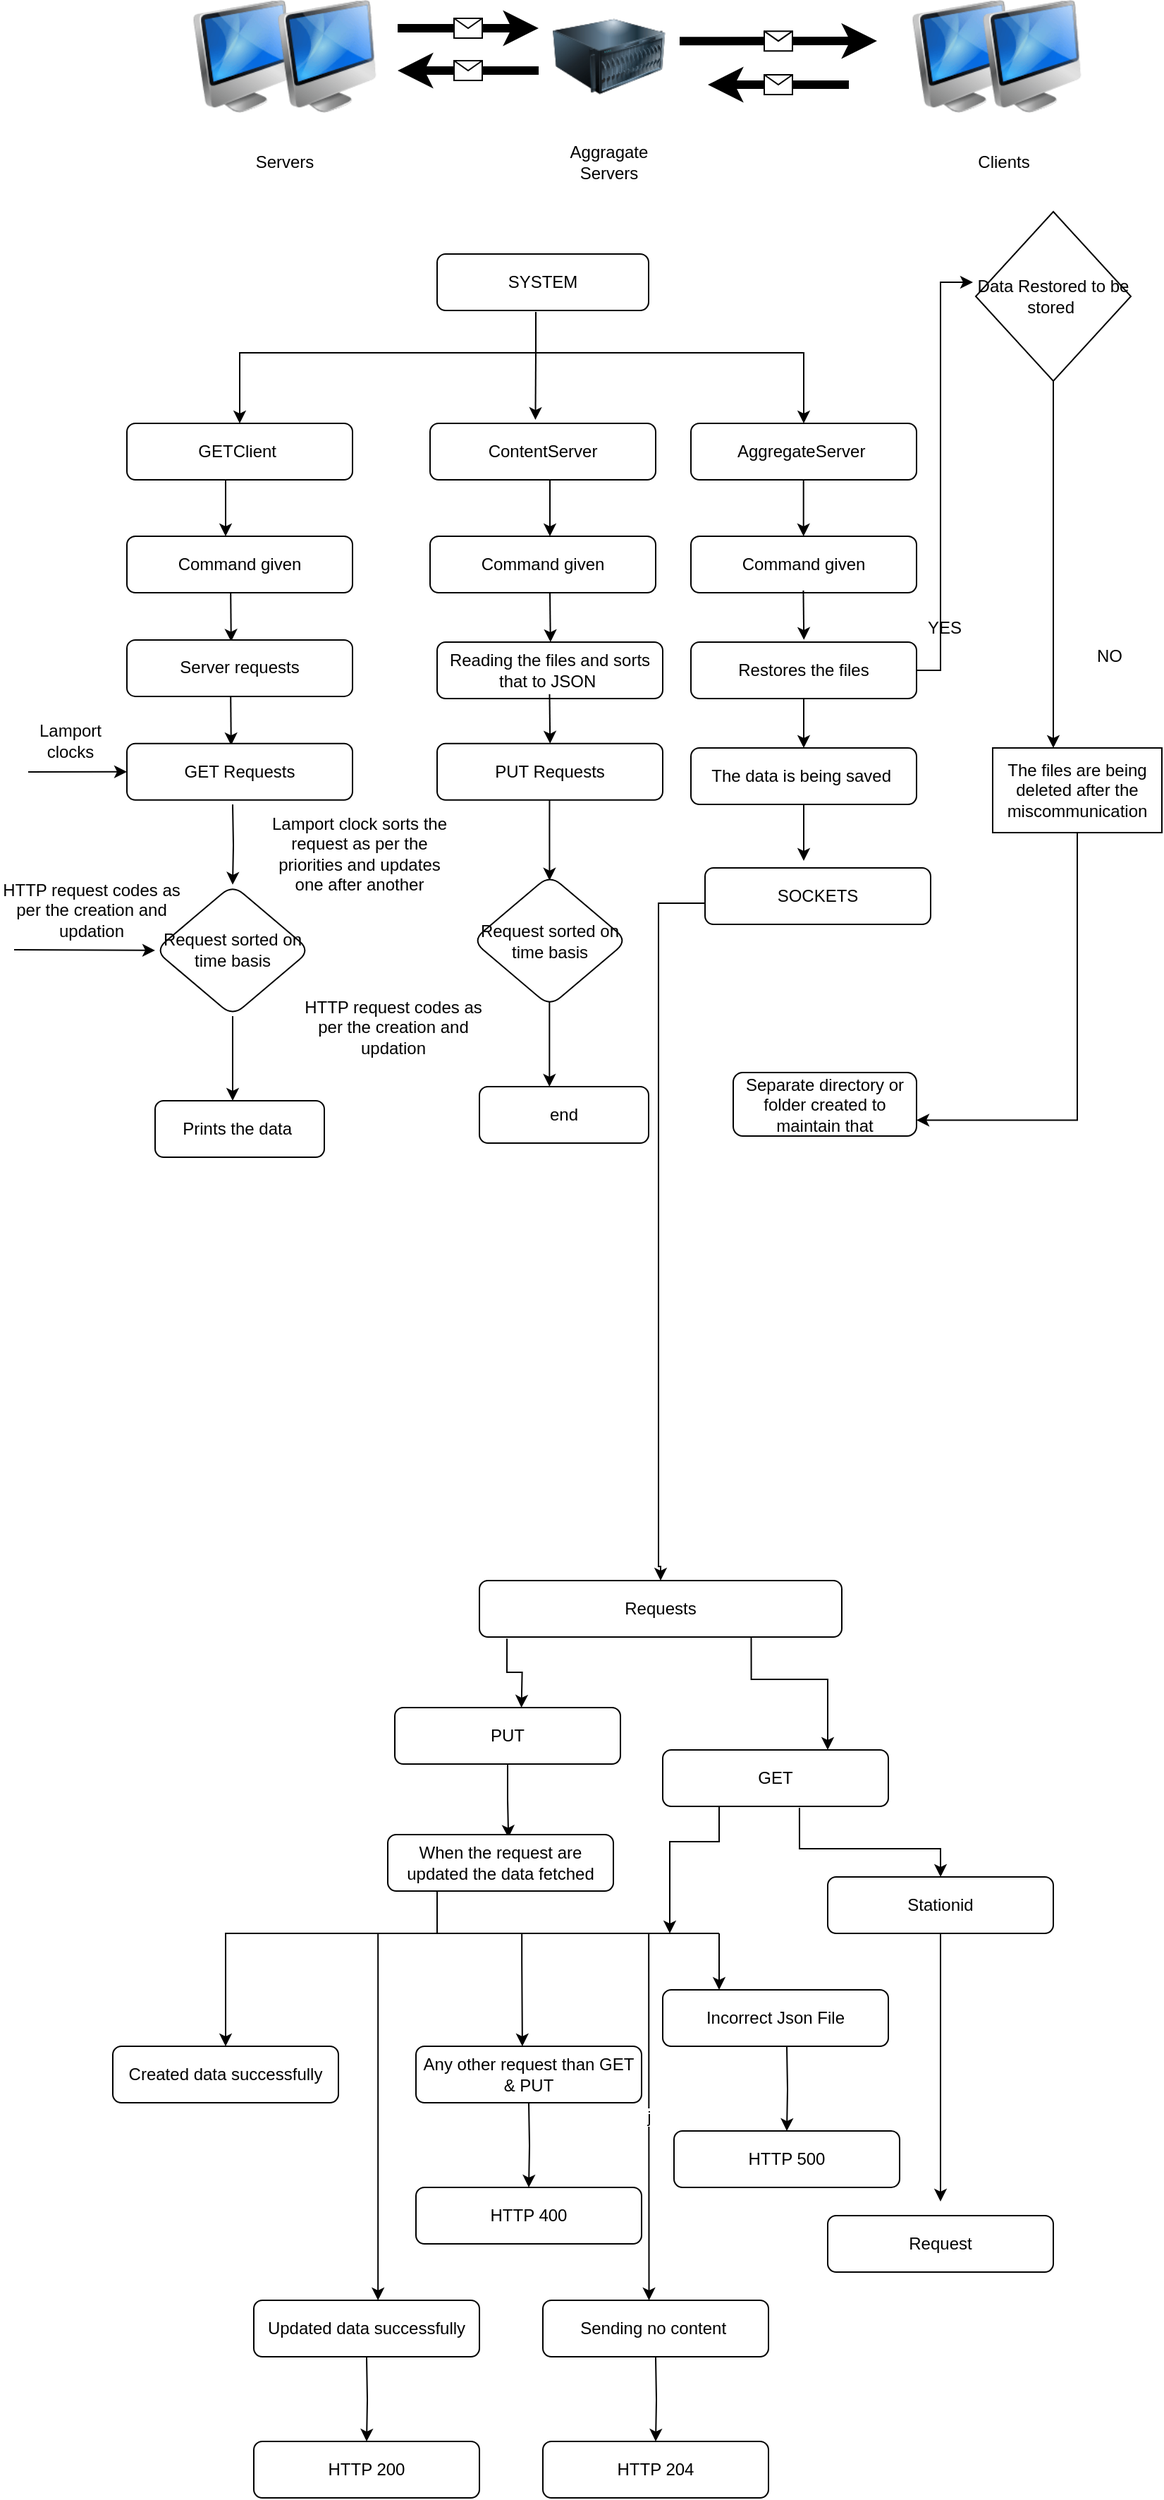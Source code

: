 <mxfile version="24.7.17">
  <diagram name="Page-1" id="UK_JcDmyEjOJuXUvUZtL">
    <mxGraphModel dx="2460" dy="1495" grid="1" gridSize="10" guides="1" tooltips="1" connect="1" arrows="1" fold="1" page="1" pageScale="1" pageWidth="827" pageHeight="1169" math="0" shadow="0">
      <root>
        <mxCell id="0" />
        <mxCell id="1" parent="0" />
        <mxCell id="ucqlyNUb9jon0ktVLVmi-1" value="" style="image;html=1;image=img/lib/clip_art/computers/iMac_128x128.png" parent="1" vertex="1">
          <mxGeometry x="135" y="100" width="80" height="80" as="geometry" />
        </mxCell>
        <mxCell id="ucqlyNUb9jon0ktVLVmi-2" value="" style="image;html=1;image=img/lib/clip_art/computers/iMac_128x128.png" parent="1" vertex="1">
          <mxGeometry x="195" y="100" width="80" height="80" as="geometry" />
        </mxCell>
        <mxCell id="ucqlyNUb9jon0ktVLVmi-3" value="" style="endArrow=classic;html=1;rounded=0;strokeWidth=6;" parent="1" edge="1">
          <mxGeometry relative="1" as="geometry">
            <mxPoint x="285" y="120" as="sourcePoint" />
            <mxPoint x="385" y="120" as="targetPoint" />
          </mxGeometry>
        </mxCell>
        <mxCell id="ucqlyNUb9jon0ktVLVmi-4" value="" style="shape=message;html=1;outlineConnect=0;" parent="ucqlyNUb9jon0ktVLVmi-3" vertex="1">
          <mxGeometry width="20" height="14" relative="1" as="geometry">
            <mxPoint x="-10" y="-7" as="offset" />
          </mxGeometry>
        </mxCell>
        <mxCell id="ucqlyNUb9jon0ktVLVmi-6" value="" style="endArrow=classic;html=1;rounded=0;strokeWidth=6;" parent="1" edge="1">
          <mxGeometry relative="1" as="geometry">
            <mxPoint x="485" y="129.17" as="sourcePoint" />
            <mxPoint x="625" y="129" as="targetPoint" />
          </mxGeometry>
        </mxCell>
        <mxCell id="ucqlyNUb9jon0ktVLVmi-7" value="" style="shape=message;html=1;outlineConnect=0;" parent="ucqlyNUb9jon0ktVLVmi-6" vertex="1">
          <mxGeometry width="20" height="14" relative="1" as="geometry">
            <mxPoint x="-10" y="-7" as="offset" />
          </mxGeometry>
        </mxCell>
        <mxCell id="ucqlyNUb9jon0ktVLVmi-8" value="" style="image;html=1;image=img/lib/clip_art/computers/Server_128x128.png" parent="1" vertex="1">
          <mxGeometry x="395" y="100.0" width="80" height="80" as="geometry" />
        </mxCell>
        <mxCell id="ucqlyNUb9jon0ktVLVmi-9" value="" style="image;html=1;image=img/lib/clip_art/computers/iMac_128x128.png" parent="1" vertex="1">
          <mxGeometry x="645" y="100" width="80" height="80" as="geometry" />
        </mxCell>
        <mxCell id="ucqlyNUb9jon0ktVLVmi-10" value="" style="image;html=1;image=img/lib/clip_art/computers/iMac_128x128.png" parent="1" vertex="1">
          <mxGeometry x="695" y="100" width="80" height="80" as="geometry" />
        </mxCell>
        <mxCell id="ucqlyNUb9jon0ktVLVmi-11" value="Servers" style="text;html=1;align=center;verticalAlign=middle;whiteSpace=wrap;rounded=0;" parent="1" vertex="1">
          <mxGeometry x="175" y="200" width="60" height="30" as="geometry" />
        </mxCell>
        <mxCell id="ucqlyNUb9jon0ktVLVmi-14" value="" style="endArrow=classic;html=1;rounded=0;strokeWidth=6;" parent="1" edge="1">
          <mxGeometry relative="1" as="geometry">
            <mxPoint x="385" y="150" as="sourcePoint" />
            <mxPoint x="285" y="150" as="targetPoint" />
          </mxGeometry>
        </mxCell>
        <mxCell id="ucqlyNUb9jon0ktVLVmi-15" value="" style="shape=message;html=1;outlineConnect=0;" parent="ucqlyNUb9jon0ktVLVmi-14" vertex="1">
          <mxGeometry width="20" height="14" relative="1" as="geometry">
            <mxPoint x="-10" y="-7" as="offset" />
          </mxGeometry>
        </mxCell>
        <mxCell id="ucqlyNUb9jon0ktVLVmi-16" value="" style="endArrow=classic;html=1;rounded=0;strokeWidth=6;" parent="1" edge="1">
          <mxGeometry relative="1" as="geometry">
            <mxPoint x="605" y="160" as="sourcePoint" />
            <mxPoint x="505" y="160" as="targetPoint" />
          </mxGeometry>
        </mxCell>
        <mxCell id="ucqlyNUb9jon0ktVLVmi-17" value="" style="shape=message;html=1;outlineConnect=0;" parent="ucqlyNUb9jon0ktVLVmi-16" vertex="1">
          <mxGeometry width="20" height="14" relative="1" as="geometry">
            <mxPoint x="-10" y="-7" as="offset" />
          </mxGeometry>
        </mxCell>
        <mxCell id="ucqlyNUb9jon0ktVLVmi-18" value="Aggragate Servers" style="text;html=1;align=center;verticalAlign=middle;whiteSpace=wrap;rounded=0;" parent="1" vertex="1">
          <mxGeometry x="405" y="200" width="60" height="30" as="geometry" />
        </mxCell>
        <mxCell id="ucqlyNUb9jon0ktVLVmi-19" value="Clients" style="text;html=1;align=center;verticalAlign=middle;whiteSpace=wrap;rounded=0;" parent="1" vertex="1">
          <mxGeometry x="685" y="200" width="60" height="30" as="geometry" />
        </mxCell>
        <mxCell id="ucqlyNUb9jon0ktVLVmi-20" value="SYSTEM" style="rounded=1;whiteSpace=wrap;html=1;" parent="1" vertex="1">
          <mxGeometry x="313" y="280" width="150" height="40" as="geometry" />
        </mxCell>
        <mxCell id="ucqlyNUb9jon0ktVLVmi-21" value="" style="endArrow=none;html=1;rounded=0;" parent="1" edge="1">
          <mxGeometry width="50" height="50" relative="1" as="geometry">
            <mxPoint x="383" y="350" as="sourcePoint" />
            <mxPoint x="383" y="321" as="targetPoint" />
            <Array as="points">
              <mxPoint x="383" y="340" />
            </Array>
          </mxGeometry>
        </mxCell>
        <mxCell id="ucqlyNUb9jon0ktVLVmi-22" value="" style="endArrow=classic;html=1;rounded=0;" parent="1" edge="1">
          <mxGeometry width="50" height="50" relative="1" as="geometry">
            <mxPoint x="353" y="350" as="sourcePoint" />
            <mxPoint x="573" y="400" as="targetPoint" />
            <Array as="points">
              <mxPoint x="573" y="350" />
            </Array>
          </mxGeometry>
        </mxCell>
        <mxCell id="ucqlyNUb9jon0ktVLVmi-23" value="" style="endArrow=classic;html=1;rounded=0;entryX=0.467;entryY=-0.062;entryDx=0;entryDy=0;entryPerimeter=0;" parent="1" target="ucqlyNUb9jon0ktVLVmi-26" edge="1">
          <mxGeometry width="50" height="50" relative="1" as="geometry">
            <mxPoint x="383" y="350" as="sourcePoint" />
            <mxPoint x="383" y="390" as="targetPoint" />
          </mxGeometry>
        </mxCell>
        <mxCell id="ucqlyNUb9jon0ktVLVmi-24" value="" style="endArrow=classic;html=1;rounded=0;" parent="1" edge="1">
          <mxGeometry width="50" height="50" relative="1" as="geometry">
            <mxPoint x="353" y="350" as="sourcePoint" />
            <mxPoint x="173" y="400" as="targetPoint" />
            <Array as="points">
              <mxPoint x="173" y="350" />
            </Array>
          </mxGeometry>
        </mxCell>
        <mxCell id="ucqlyNUb9jon0ktVLVmi-25" value="GETClient&amp;nbsp;" style="rounded=1;whiteSpace=wrap;html=1;" parent="1" vertex="1">
          <mxGeometry x="93" y="400" width="160" height="40" as="geometry" />
        </mxCell>
        <mxCell id="ucqlyNUb9jon0ktVLVmi-26" value="ContentServer" style="rounded=1;whiteSpace=wrap;html=1;" parent="1" vertex="1">
          <mxGeometry x="308" y="400" width="160" height="40" as="geometry" />
        </mxCell>
        <mxCell id="ucqlyNUb9jon0ktVLVmi-27" value="AggregateServer&amp;nbsp;" style="rounded=1;whiteSpace=wrap;html=1;" parent="1" vertex="1">
          <mxGeometry x="493" y="400" width="160" height="40" as="geometry" />
        </mxCell>
        <mxCell id="ucqlyNUb9jon0ktVLVmi-28" value="" style="endArrow=classic;html=1;rounded=0;" parent="1" edge="1">
          <mxGeometry width="50" height="50" relative="1" as="geometry">
            <mxPoint x="163" y="440" as="sourcePoint" />
            <mxPoint x="163" y="480" as="targetPoint" />
          </mxGeometry>
        </mxCell>
        <mxCell id="ucqlyNUb9jon0ktVLVmi-29" value="Command given" style="rounded=1;whiteSpace=wrap;html=1;" parent="1" vertex="1">
          <mxGeometry x="93" y="480" width="160" height="40" as="geometry" />
        </mxCell>
        <mxCell id="ucqlyNUb9jon0ktVLVmi-30" value="" style="endArrow=classic;html=1;rounded=0;exitX=0.46;exitY=1.039;exitDx=0;exitDy=0;exitPerimeter=0;entryX=0.462;entryY=0.031;entryDx=0;entryDy=0;entryPerimeter=0;" parent="1" target="ucqlyNUb9jon0ktVLVmi-33" edge="1">
          <mxGeometry width="50" height="50" relative="1" as="geometry">
            <mxPoint x="166.6" y="520.0" as="sourcePoint" />
            <mxPoint x="173" y="558.44" as="targetPoint" />
          </mxGeometry>
        </mxCell>
        <mxCell id="ucqlyNUb9jon0ktVLVmi-33" value="Server requests" style="rounded=1;whiteSpace=wrap;html=1;" parent="1" vertex="1">
          <mxGeometry x="93" y="553.44" width="160" height="40" as="geometry" />
        </mxCell>
        <mxCell id="ucqlyNUb9jon0ktVLVmi-34" value="" style="endArrow=classic;html=1;rounded=0;exitX=0.46;exitY=1.039;exitDx=0;exitDy=0;exitPerimeter=0;entryX=0.462;entryY=0.031;entryDx=0;entryDy=0;entryPerimeter=0;" parent="1" target="ucqlyNUb9jon0ktVLVmi-35" edge="1">
          <mxGeometry width="50" height="50" relative="1" as="geometry">
            <mxPoint x="166.6" y="593.44" as="sourcePoint" />
            <mxPoint x="173" y="631.88" as="targetPoint" />
          </mxGeometry>
        </mxCell>
        <mxCell id="ucqlyNUb9jon0ktVLVmi-40" value="" style="edgeStyle=orthogonalEdgeStyle;rounded=0;orthogonalLoop=1;jettySize=auto;html=1;" parent="1" target="ucqlyNUb9jon0ktVLVmi-39" edge="1">
          <mxGeometry relative="1" as="geometry">
            <mxPoint x="168" y="670" as="sourcePoint" />
          </mxGeometry>
        </mxCell>
        <mxCell id="ucqlyNUb9jon0ktVLVmi-35" value="GET Requests" style="rounded=1;whiteSpace=wrap;html=1;" parent="1" vertex="1">
          <mxGeometry x="93" y="626.88" width="160" height="40" as="geometry" />
        </mxCell>
        <mxCell id="ucqlyNUb9jon0ktVLVmi-37" value="" style="endArrow=classic;html=1;rounded=0;entryX=0;entryY=0.5;entryDx=0;entryDy=0;" parent="1" target="ucqlyNUb9jon0ktVLVmi-35" edge="1">
          <mxGeometry width="50" height="50" relative="1" as="geometry">
            <mxPoint x="23" y="647" as="sourcePoint" />
            <mxPoint x="203" y="560" as="targetPoint" />
          </mxGeometry>
        </mxCell>
        <mxCell id="ucqlyNUb9jon0ktVLVmi-38" value="Lamport clocks" style="text;html=1;align=center;verticalAlign=middle;whiteSpace=wrap;rounded=0;" parent="1" vertex="1">
          <mxGeometry x="23" y="610" width="60" height="30" as="geometry" />
        </mxCell>
        <mxCell id="ucqlyNUb9jon0ktVLVmi-42" value="" style="edgeStyle=orthogonalEdgeStyle;rounded=0;orthogonalLoop=1;jettySize=auto;html=1;" parent="1" source="ucqlyNUb9jon0ktVLVmi-39" edge="1">
          <mxGeometry relative="1" as="geometry">
            <mxPoint x="168" y="880" as="targetPoint" />
          </mxGeometry>
        </mxCell>
        <mxCell id="ucqlyNUb9jon0ktVLVmi-39" value="Request sorted on time basis" style="rhombus;whiteSpace=wrap;html=1;rounded=1;" parent="1" vertex="1">
          <mxGeometry x="113" y="726.88" width="110" height="93.12" as="geometry" />
        </mxCell>
        <mxCell id="ucqlyNUb9jon0ktVLVmi-41" value="Prints the data&amp;nbsp;" style="whiteSpace=wrap;html=1;rounded=1;" parent="1" vertex="1">
          <mxGeometry x="113" y="880" width="120" height="40" as="geometry" />
        </mxCell>
        <mxCell id="ucqlyNUb9jon0ktVLVmi-43" value="" style="endArrow=classic;html=1;rounded=0;entryX=0;entryY=0.5;entryDx=0;entryDy=0;" parent="1" target="ucqlyNUb9jon0ktVLVmi-39" edge="1">
          <mxGeometry width="50" height="50" relative="1" as="geometry">
            <mxPoint x="13" y="773" as="sourcePoint" />
            <mxPoint x="103" y="820" as="targetPoint" />
          </mxGeometry>
        </mxCell>
        <mxCell id="ucqlyNUb9jon0ktVLVmi-44" value="HTTP request codes as per the creation and updation" style="text;html=1;align=center;verticalAlign=middle;whiteSpace=wrap;rounded=0;" parent="1" vertex="1">
          <mxGeometry x="3" y="730" width="130" height="30" as="geometry" />
        </mxCell>
        <mxCell id="ucqlyNUb9jon0ktVLVmi-45" value="Lamport clock sorts the request as per the priorities and updates one after another" style="text;html=1;align=center;verticalAlign=middle;whiteSpace=wrap;rounded=0;" parent="1" vertex="1">
          <mxGeometry x="193" y="690" width="130" height="30" as="geometry" />
        </mxCell>
        <mxCell id="ucqlyNUb9jon0ktVLVmi-48" value="" style="endArrow=classic;html=1;rounded=0;" parent="1" edge="1">
          <mxGeometry width="50" height="50" relative="1" as="geometry">
            <mxPoint x="393" y="440" as="sourcePoint" />
            <mxPoint x="393" y="480" as="targetPoint" />
          </mxGeometry>
        </mxCell>
        <mxCell id="ucqlyNUb9jon0ktVLVmi-49" value="Command given" style="rounded=1;whiteSpace=wrap;html=1;" parent="1" vertex="1">
          <mxGeometry x="308" y="480" width="160" height="40" as="geometry" />
        </mxCell>
        <mxCell id="ucqlyNUb9jon0ktVLVmi-50" value="" style="endArrow=classic;html=1;rounded=0;exitX=0.46;exitY=1.039;exitDx=0;exitDy=0;exitPerimeter=0;entryX=0.462;entryY=0.031;entryDx=0;entryDy=0;entryPerimeter=0;" parent="1" edge="1">
          <mxGeometry width="50" height="50" relative="1" as="geometry">
            <mxPoint x="393" y="520.0" as="sourcePoint" />
            <mxPoint x="393.4" y="555" as="targetPoint" />
          </mxGeometry>
        </mxCell>
        <mxCell id="ucqlyNUb9jon0ktVLVmi-51" value="Reading the files and sorts that to JSON&amp;nbsp;" style="rounded=1;whiteSpace=wrap;html=1;" parent="1" vertex="1">
          <mxGeometry x="313" y="555" width="160" height="40" as="geometry" />
        </mxCell>
        <mxCell id="ucqlyNUb9jon0ktVLVmi-53" value="PUT Requests" style="rounded=1;whiteSpace=wrap;html=1;" parent="1" vertex="1">
          <mxGeometry x="313" y="626.88" width="160" height="40" as="geometry" />
        </mxCell>
        <mxCell id="ucqlyNUb9jon0ktVLVmi-54" value="" style="endArrow=classic;html=1;rounded=0;exitX=0.46;exitY=1.039;exitDx=0;exitDy=0;exitPerimeter=0;entryX=0.462;entryY=0.031;entryDx=0;entryDy=0;entryPerimeter=0;" parent="1" edge="1">
          <mxGeometry width="50" height="50" relative="1" as="geometry">
            <mxPoint x="392.73" y="591.88" as="sourcePoint" />
            <mxPoint x="393.13" y="626.88" as="targetPoint" />
          </mxGeometry>
        </mxCell>
        <mxCell id="ucqlyNUb9jon0ktVLVmi-55" value="" style="edgeStyle=orthogonalEdgeStyle;rounded=0;orthogonalLoop=1;jettySize=auto;html=1;" parent="1" edge="1">
          <mxGeometry relative="1" as="geometry">
            <mxPoint x="392.73" y="666.88" as="sourcePoint" />
            <mxPoint x="392.73" y="723.88" as="targetPoint" />
            <Array as="points">
              <mxPoint x="392.73" y="686.88" />
              <mxPoint x="392.73" y="686.88" />
            </Array>
          </mxGeometry>
        </mxCell>
        <mxCell id="ucqlyNUb9jon0ktVLVmi-56" value="Request sorted on time basis" style="rhombus;whiteSpace=wrap;html=1;rounded=1;" parent="1" vertex="1">
          <mxGeometry x="338" y="720" width="110" height="93.12" as="geometry" />
        </mxCell>
        <mxCell id="ucqlyNUb9jon0ktVLVmi-57" value="HTTP request codes as per the creation and updation" style="text;html=1;align=center;verticalAlign=middle;whiteSpace=wrap;rounded=0;" parent="1" vertex="1">
          <mxGeometry x="217" y="813.12" width="130" height="30" as="geometry" />
        </mxCell>
        <mxCell id="ucqlyNUb9jon0ktVLVmi-58" value="" style="edgeStyle=orthogonalEdgeStyle;rounded=0;orthogonalLoop=1;jettySize=auto;html=1;" parent="1" edge="1">
          <mxGeometry relative="1" as="geometry">
            <mxPoint x="392.67" y="810" as="sourcePoint" />
            <mxPoint x="392.67" y="870" as="targetPoint" />
          </mxGeometry>
        </mxCell>
        <mxCell id="ucqlyNUb9jon0ktVLVmi-59" value="end" style="whiteSpace=wrap;html=1;rounded=1;" parent="1" vertex="1">
          <mxGeometry x="343" y="870" width="120" height="40" as="geometry" />
        </mxCell>
        <mxCell id="ucqlyNUb9jon0ktVLVmi-60" value="" style="endArrow=classic;html=1;rounded=0;" parent="1" edge="1">
          <mxGeometry width="50" height="50" relative="1" as="geometry">
            <mxPoint x="572.85" y="440" as="sourcePoint" />
            <mxPoint x="572.85" y="480" as="targetPoint" />
          </mxGeometry>
        </mxCell>
        <mxCell id="ucqlyNUb9jon0ktVLVmi-61" value="Command given" style="rounded=1;whiteSpace=wrap;html=1;" parent="1" vertex="1">
          <mxGeometry x="493" y="480" width="160" height="40" as="geometry" />
        </mxCell>
        <mxCell id="ucqlyNUb9jon0ktVLVmi-62" value="" style="endArrow=classic;html=1;rounded=0;exitX=0.46;exitY=1.039;exitDx=0;exitDy=0;exitPerimeter=0;entryX=0.462;entryY=0.031;entryDx=0;entryDy=0;entryPerimeter=0;" parent="1" edge="1">
          <mxGeometry width="50" height="50" relative="1" as="geometry">
            <mxPoint x="572.73" y="518.44" as="sourcePoint" />
            <mxPoint x="573.13" y="553.44" as="targetPoint" />
          </mxGeometry>
        </mxCell>
        <mxCell id="ucqlyNUb9jon0ktVLVmi-65" value="" style="edgeStyle=orthogonalEdgeStyle;rounded=0;orthogonalLoop=1;jettySize=auto;html=1;entryX=0;entryY=0.5;entryDx=0;entryDy=0;" parent="1" source="ucqlyNUb9jon0ktVLVmi-63" edge="1">
          <mxGeometry relative="1" as="geometry">
            <mxPoint x="693" y="300" as="targetPoint" />
            <Array as="points">
              <mxPoint x="670" y="575" />
              <mxPoint x="670" y="300" />
            </Array>
          </mxGeometry>
        </mxCell>
        <mxCell id="ucqlyNUb9jon0ktVLVmi-75" value="" style="edgeStyle=orthogonalEdgeStyle;rounded=0;orthogonalLoop=1;jettySize=auto;html=1;" parent="1" source="ucqlyNUb9jon0ktVLVmi-63" edge="1">
          <mxGeometry relative="1" as="geometry">
            <mxPoint x="573" y="630" as="targetPoint" />
          </mxGeometry>
        </mxCell>
        <mxCell id="ucqlyNUb9jon0ktVLVmi-63" value="Restores the files" style="rounded=1;whiteSpace=wrap;html=1;" parent="1" vertex="1">
          <mxGeometry x="493" y="555" width="160" height="40" as="geometry" />
        </mxCell>
        <mxCell id="ucqlyNUb9jon0ktVLVmi-69" value="" style="edgeStyle=orthogonalEdgeStyle;rounded=0;orthogonalLoop=1;jettySize=auto;html=1;" parent="1" source="ucqlyNUb9jon0ktVLVmi-66" edge="1">
          <mxGeometry relative="1" as="geometry">
            <mxPoint x="750" y="630" as="targetPoint" />
          </mxGeometry>
        </mxCell>
        <mxCell id="ucqlyNUb9jon0ktVLVmi-66" value="Data Restored to be stored&amp;nbsp;" style="rhombus;whiteSpace=wrap;html=1;" parent="1" vertex="1">
          <mxGeometry x="695" y="250" width="110" height="120" as="geometry" />
        </mxCell>
        <mxCell id="ucqlyNUb9jon0ktVLVmi-68" value="The files are being deleted after the miscommunication" style="whiteSpace=wrap;html=1;" parent="1" vertex="1">
          <mxGeometry x="707" y="630" width="120" height="60" as="geometry" />
        </mxCell>
        <mxCell id="ucqlyNUb9jon0ktVLVmi-70" value="YES" style="text;html=1;align=center;verticalAlign=middle;whiteSpace=wrap;rounded=0;" parent="1" vertex="1">
          <mxGeometry x="643" y="530" width="60" height="30" as="geometry" />
        </mxCell>
        <mxCell id="ucqlyNUb9jon0ktVLVmi-71" value="NO" style="text;html=1;align=center;verticalAlign=middle;whiteSpace=wrap;rounded=0;" parent="1" vertex="1">
          <mxGeometry x="760" y="550" width="60" height="30" as="geometry" />
        </mxCell>
        <mxCell id="ucqlyNUb9jon0ktVLVmi-72" value="Separate directory or folder created to maintain that" style="rounded=1;whiteSpace=wrap;html=1;" parent="1" vertex="1">
          <mxGeometry x="523" y="860" width="130" height="45" as="geometry" />
        </mxCell>
        <mxCell id="ucqlyNUb9jon0ktVLVmi-78" value="" style="edgeStyle=orthogonalEdgeStyle;rounded=0;orthogonalLoop=1;jettySize=auto;html=1;" parent="1" source="ucqlyNUb9jon0ktVLVmi-76" edge="1">
          <mxGeometry relative="1" as="geometry">
            <mxPoint x="573" y="710" as="targetPoint" />
          </mxGeometry>
        </mxCell>
        <mxCell id="ucqlyNUb9jon0ktVLVmi-76" value="The data is being saved&amp;nbsp;" style="rounded=1;whiteSpace=wrap;html=1;" parent="1" vertex="1">
          <mxGeometry x="493" y="630.0" width="160" height="40" as="geometry" />
        </mxCell>
        <mxCell id="ucqlyNUb9jon0ktVLVmi-80" value="" style="edgeStyle=orthogonalEdgeStyle;rounded=0;orthogonalLoop=1;jettySize=auto;html=1;entryX=0.5;entryY=0;entryDx=0;entryDy=0;" parent="1" source="ucqlyNUb9jon0ktVLVmi-77" target="ucqlyNUb9jon0ktVLVmi-79" edge="1">
          <mxGeometry relative="1" as="geometry">
            <Array as="points">
              <mxPoint x="470" y="740" />
              <mxPoint x="470" y="1210" />
            </Array>
          </mxGeometry>
        </mxCell>
        <mxCell id="ucqlyNUb9jon0ktVLVmi-77" value="SOCKETS" style="rounded=1;whiteSpace=wrap;html=1;" parent="1" vertex="1">
          <mxGeometry x="503" y="715.0" width="160" height="40" as="geometry" />
        </mxCell>
        <mxCell id="ucqlyNUb9jon0ktVLVmi-82" value="" style="edgeStyle=orthogonalEdgeStyle;rounded=0;orthogonalLoop=1;jettySize=auto;html=1;exitX=0.076;exitY=1.029;exitDx=0;exitDy=0;exitPerimeter=0;" parent="1" source="ucqlyNUb9jon0ktVLVmi-79" edge="1">
          <mxGeometry relative="1" as="geometry">
            <Array as="points" />
            <mxPoint x="383.17" y="1203.44" as="sourcePoint" />
            <mxPoint x="372.799" y="1310" as="targetPoint" />
          </mxGeometry>
        </mxCell>
        <mxCell id="ucqlyNUb9jon0ktVLVmi-84" value="" style="edgeStyle=orthogonalEdgeStyle;rounded=0;orthogonalLoop=1;jettySize=auto;html=1;exitX=0.75;exitY=1;exitDx=0;exitDy=0;" parent="1" source="ucqlyNUb9jon0ktVLVmi-79" target="ucqlyNUb9jon0ktVLVmi-83" edge="1">
          <mxGeometry relative="1" as="geometry">
            <Array as="points">
              <mxPoint x="536" y="1290" />
              <mxPoint x="590" y="1290" />
            </Array>
          </mxGeometry>
        </mxCell>
        <mxCell id="ucqlyNUb9jon0ktVLVmi-79" value="Requests" style="rounded=1;whiteSpace=wrap;html=1;" parent="1" vertex="1">
          <mxGeometry x="343" y="1220" width="257" height="40" as="geometry" />
        </mxCell>
        <mxCell id="ucqlyNUb9jon0ktVLVmi-87" value="" style="edgeStyle=orthogonalEdgeStyle;rounded=0;orthogonalLoop=1;jettySize=auto;html=1;exitX=0.5;exitY=1;exitDx=0;exitDy=0;entryX=0.535;entryY=0.056;entryDx=0;entryDy=0;entryPerimeter=0;" parent="1" source="ucqlyNUb9jon0ktVLVmi-81" target="ucqlyNUb9jon0ktVLVmi-86" edge="1">
          <mxGeometry relative="1" as="geometry">
            <mxPoint x="363" y="1390" as="targetPoint" />
          </mxGeometry>
        </mxCell>
        <mxCell id="ucqlyNUb9jon0ktVLVmi-81" value="PUT" style="rounded=1;whiteSpace=wrap;html=1;" parent="1" vertex="1">
          <mxGeometry x="283" y="1310" width="160" height="40" as="geometry" />
        </mxCell>
        <mxCell id="ucqlyNUb9jon0ktVLVmi-83" value="GET" style="rounded=1;whiteSpace=wrap;html=1;" parent="1" vertex="1">
          <mxGeometry x="473" y="1340" width="160" height="40" as="geometry" />
        </mxCell>
        <mxCell id="ucqlyNUb9jon0ktVLVmi-86" value="When the request are updated the data fetched" style="rounded=1;whiteSpace=wrap;html=1;" parent="1" vertex="1">
          <mxGeometry x="278" y="1400" width="160" height="40" as="geometry" />
        </mxCell>
        <mxCell id="ucqlyNUb9jon0ktVLVmi-89" value="" style="edgeStyle=orthogonalEdgeStyle;rounded=0;orthogonalLoop=1;jettySize=auto;html=1;exitX=0.606;exitY=1.025;exitDx=0;exitDy=0;exitPerimeter=0;" parent="1" edge="1" source="ucqlyNUb9jon0ktVLVmi-83">
          <mxGeometry relative="1" as="geometry">
            <mxPoint x="570" y="1390" as="sourcePoint" />
            <mxPoint x="670.04" y="1430" as="targetPoint" />
            <Array as="points">
              <mxPoint x="570" y="1410" />
              <mxPoint x="670" y="1410" />
            </Array>
          </mxGeometry>
        </mxCell>
        <mxCell id="ucqlyNUb9jon0ktVLVmi-92" value="" style="edgeStyle=orthogonalEdgeStyle;rounded=0;orthogonalLoop=1;jettySize=auto;html=1;" parent="1" source="ucqlyNUb9jon0ktVLVmi-90" edge="1">
          <mxGeometry relative="1" as="geometry">
            <mxPoint x="670" y="1660" as="targetPoint" />
          </mxGeometry>
        </mxCell>
        <mxCell id="ucqlyNUb9jon0ktVLVmi-90" value="Stationid" style="rounded=1;whiteSpace=wrap;html=1;" parent="1" vertex="1">
          <mxGeometry x="590" y="1430" width="160" height="40" as="geometry" />
        </mxCell>
        <mxCell id="ucqlyNUb9jon0ktVLVmi-91" value="Request" style="rounded=1;whiteSpace=wrap;html=1;" parent="1" vertex="1">
          <mxGeometry x="590" y="1670" width="160" height="40" as="geometry" />
        </mxCell>
        <mxCell id="ucqlyNUb9jon0ktVLVmi-93" value="" style="edgeStyle=orthogonalEdgeStyle;rounded=0;orthogonalLoop=1;jettySize=auto;html=1;entryX=0.5;entryY=0;entryDx=0;entryDy=0;" parent="1" target="ucqlyNUb9jon0ktVLVmi-96" edge="1">
          <mxGeometry relative="1" as="geometry">
            <mxPoint x="313" y="1440" as="sourcePoint" />
            <mxPoint x="233" y="1520" as="targetPoint" />
            <Array as="points">
              <mxPoint x="313" y="1470" />
              <mxPoint x="163" y="1470" />
              <mxPoint x="163" y="1540" />
            </Array>
          </mxGeometry>
        </mxCell>
        <mxCell id="ucqlyNUb9jon0ktVLVmi-102" value="" style="edgeStyle=orthogonalEdgeStyle;rounded=0;orthogonalLoop=1;jettySize=auto;html=1;" parent="1" target="ucqlyNUb9jon0ktVLVmi-101" edge="1">
          <mxGeometry relative="1" as="geometry">
            <mxPoint x="263" y="1770" as="sourcePoint" />
          </mxGeometry>
        </mxCell>
        <mxCell id="ucqlyNUb9jon0ktVLVmi-96" value="Created data successfully" style="rounded=1;whiteSpace=wrap;html=1;" parent="1" vertex="1">
          <mxGeometry x="83" y="1550" width="160" height="40" as="geometry" />
        </mxCell>
        <mxCell id="ucqlyNUb9jon0ktVLVmi-100" value="" style="endArrow=none;html=1;rounded=0;" parent="1" edge="1">
          <mxGeometry width="50" height="50" relative="1" as="geometry">
            <mxPoint x="166" y="1470" as="sourcePoint" />
            <mxPoint x="513" y="1470" as="targetPoint" />
          </mxGeometry>
        </mxCell>
        <mxCell id="ucqlyNUb9jon0ktVLVmi-101" value="HTTP 200" style="rounded=1;whiteSpace=wrap;html=1;" parent="1" vertex="1">
          <mxGeometry x="183" y="1830" width="160" height="40" as="geometry" />
        </mxCell>
        <mxCell id="ucqlyNUb9jon0ktVLVmi-103" value="" style="edgeStyle=orthogonalEdgeStyle;rounded=0;orthogonalLoop=1;jettySize=auto;html=1;" parent="1" edge="1">
          <mxGeometry relative="1" as="geometry">
            <mxPoint x="271.09" y="1470" as="sourcePoint" />
            <mxPoint x="271.09" y="1730" as="targetPoint" />
            <Array as="points">
              <mxPoint x="271.09" y="1491" />
              <mxPoint x="271.09" y="1491" />
            </Array>
          </mxGeometry>
        </mxCell>
        <mxCell id="ucqlyNUb9jon0ktVLVmi-104" value="" style="edgeStyle=orthogonalEdgeStyle;rounded=0;orthogonalLoop=1;jettySize=auto;html=1;" parent="1" edge="1">
          <mxGeometry relative="1" as="geometry">
            <mxPoint x="373.09" y="1470" as="sourcePoint" />
            <mxPoint x="373.45" y="1550" as="targetPoint" />
            <Array as="points">
              <mxPoint x="373.09" y="1491" />
              <mxPoint x="373.09" y="1491" />
            </Array>
          </mxGeometry>
        </mxCell>
        <mxCell id="ucqlyNUb9jon0ktVLVmi-105" value="" style="edgeStyle=orthogonalEdgeStyle;rounded=0;orthogonalLoop=1;jettySize=auto;html=1;entryX=0.25;entryY=0;entryDx=0;entryDy=0;" parent="1" edge="1" target="ucqlyNUb9jon0ktVLVmi-117">
          <mxGeometry relative="1" as="geometry">
            <mxPoint x="513" y="1470" as="sourcePoint" />
            <mxPoint x="513.42" y="1530" as="targetPoint" />
            <Array as="points">
              <mxPoint x="513" y="1471" />
            </Array>
          </mxGeometry>
        </mxCell>
        <mxCell id="ucqlyNUb9jon0ktVLVmi-106" value="j" style="edgeStyle=orthogonalEdgeStyle;rounded=0;orthogonalLoop=1;jettySize=auto;html=1;" parent="1" edge="1">
          <mxGeometry relative="1" as="geometry">
            <mxPoint x="463.09" y="1470" as="sourcePoint" />
            <mxPoint x="463.27" y="1730" as="targetPoint" />
            <Array as="points">
              <mxPoint x="463.09" y="1491" />
              <mxPoint x="463.09" y="1491" />
            </Array>
          </mxGeometry>
        </mxCell>
        <mxCell id="ucqlyNUb9jon0ktVLVmi-108" value="Updated data successfully" style="rounded=1;whiteSpace=wrap;html=1;" parent="1" vertex="1">
          <mxGeometry x="183" y="1730" width="160" height="40" as="geometry" />
        </mxCell>
        <mxCell id="ucqlyNUb9jon0ktVLVmi-109" value="" style="edgeStyle=orthogonalEdgeStyle;rounded=0;orthogonalLoop=1;jettySize=auto;html=1;" parent="1" target="ucqlyNUb9jon0ktVLVmi-110" edge="1">
          <mxGeometry relative="1" as="geometry">
            <mxPoint x="378" y="1590" as="sourcePoint" />
          </mxGeometry>
        </mxCell>
        <mxCell id="ucqlyNUb9jon0ktVLVmi-110" value="HTTP 400" style="rounded=1;whiteSpace=wrap;html=1;" parent="1" vertex="1">
          <mxGeometry x="298" y="1650" width="160" height="40" as="geometry" />
        </mxCell>
        <mxCell id="ucqlyNUb9jon0ktVLVmi-111" value="Any other request than GET &amp;amp; PUT" style="rounded=1;whiteSpace=wrap;html=1;" parent="1" vertex="1">
          <mxGeometry x="298" y="1550" width="160" height="40" as="geometry" />
        </mxCell>
        <mxCell id="ucqlyNUb9jon0ktVLVmi-112" value="" style="edgeStyle=orthogonalEdgeStyle;rounded=0;orthogonalLoop=1;jettySize=auto;html=1;" parent="1" target="ucqlyNUb9jon0ktVLVmi-113" edge="1">
          <mxGeometry relative="1" as="geometry">
            <mxPoint x="468" y="1770" as="sourcePoint" />
          </mxGeometry>
        </mxCell>
        <mxCell id="ucqlyNUb9jon0ktVLVmi-113" value="HTTP 204" style="rounded=1;whiteSpace=wrap;html=1;" parent="1" vertex="1">
          <mxGeometry x="388" y="1830" width="160" height="40" as="geometry" />
        </mxCell>
        <mxCell id="ucqlyNUb9jon0ktVLVmi-114" value="Sending no content&amp;nbsp;" style="rounded=1;whiteSpace=wrap;html=1;" parent="1" vertex="1">
          <mxGeometry x="388" y="1730" width="160" height="40" as="geometry" />
        </mxCell>
        <mxCell id="ucqlyNUb9jon0ktVLVmi-115" value="" style="edgeStyle=orthogonalEdgeStyle;rounded=0;orthogonalLoop=1;jettySize=auto;html=1;" parent="1" target="ucqlyNUb9jon0ktVLVmi-116" edge="1">
          <mxGeometry relative="1" as="geometry">
            <mxPoint x="561" y="1550" as="sourcePoint" />
          </mxGeometry>
        </mxCell>
        <mxCell id="ucqlyNUb9jon0ktVLVmi-116" value="HTTP 500" style="rounded=1;whiteSpace=wrap;html=1;" parent="1" vertex="1">
          <mxGeometry x="481" y="1610" width="160" height="40" as="geometry" />
        </mxCell>
        <mxCell id="ucqlyNUb9jon0ktVLVmi-117" value="Incorrect Json File" style="rounded=1;whiteSpace=wrap;html=1;" parent="1" vertex="1">
          <mxGeometry x="473" y="1510" width="160" height="40" as="geometry" />
        </mxCell>
        <mxCell id="ucqlyNUb9jon0ktVLVmi-118" value="" style="edgeStyle=orthogonalEdgeStyle;rounded=0;orthogonalLoop=1;jettySize=auto;html=1;exitX=0.25;exitY=1;exitDx=0;exitDy=0;" parent="1" edge="1" source="ucqlyNUb9jon0ktVLVmi-83">
          <mxGeometry relative="1" as="geometry">
            <mxPoint x="643.5" y="1405" as="sourcePoint" />
            <mxPoint x="478" y="1470" as="targetPoint" />
            <Array as="points">
              <mxPoint x="513" y="1405" />
              <mxPoint x="478" y="1405" />
            </Array>
          </mxGeometry>
        </mxCell>
        <mxCell id="edok0Hl5GdvttYrayVTo-5" value="" style="edgeStyle=orthogonalEdgeStyle;rounded=0;orthogonalLoop=1;jettySize=auto;html=1;exitX=0.5;exitY=1;exitDx=0;exitDy=0;entryX=1;entryY=0.75;entryDx=0;entryDy=0;" edge="1" parent="1" source="ucqlyNUb9jon0ktVLVmi-68" target="ucqlyNUb9jon0ktVLVmi-72">
          <mxGeometry relative="1" as="geometry">
            <mxPoint x="767" y="950" as="targetPoint" />
            <mxPoint x="760" y="380" as="sourcePoint" />
            <Array as="points">
              <mxPoint x="767" y="894" />
            </Array>
          </mxGeometry>
        </mxCell>
      </root>
    </mxGraphModel>
  </diagram>
</mxfile>
